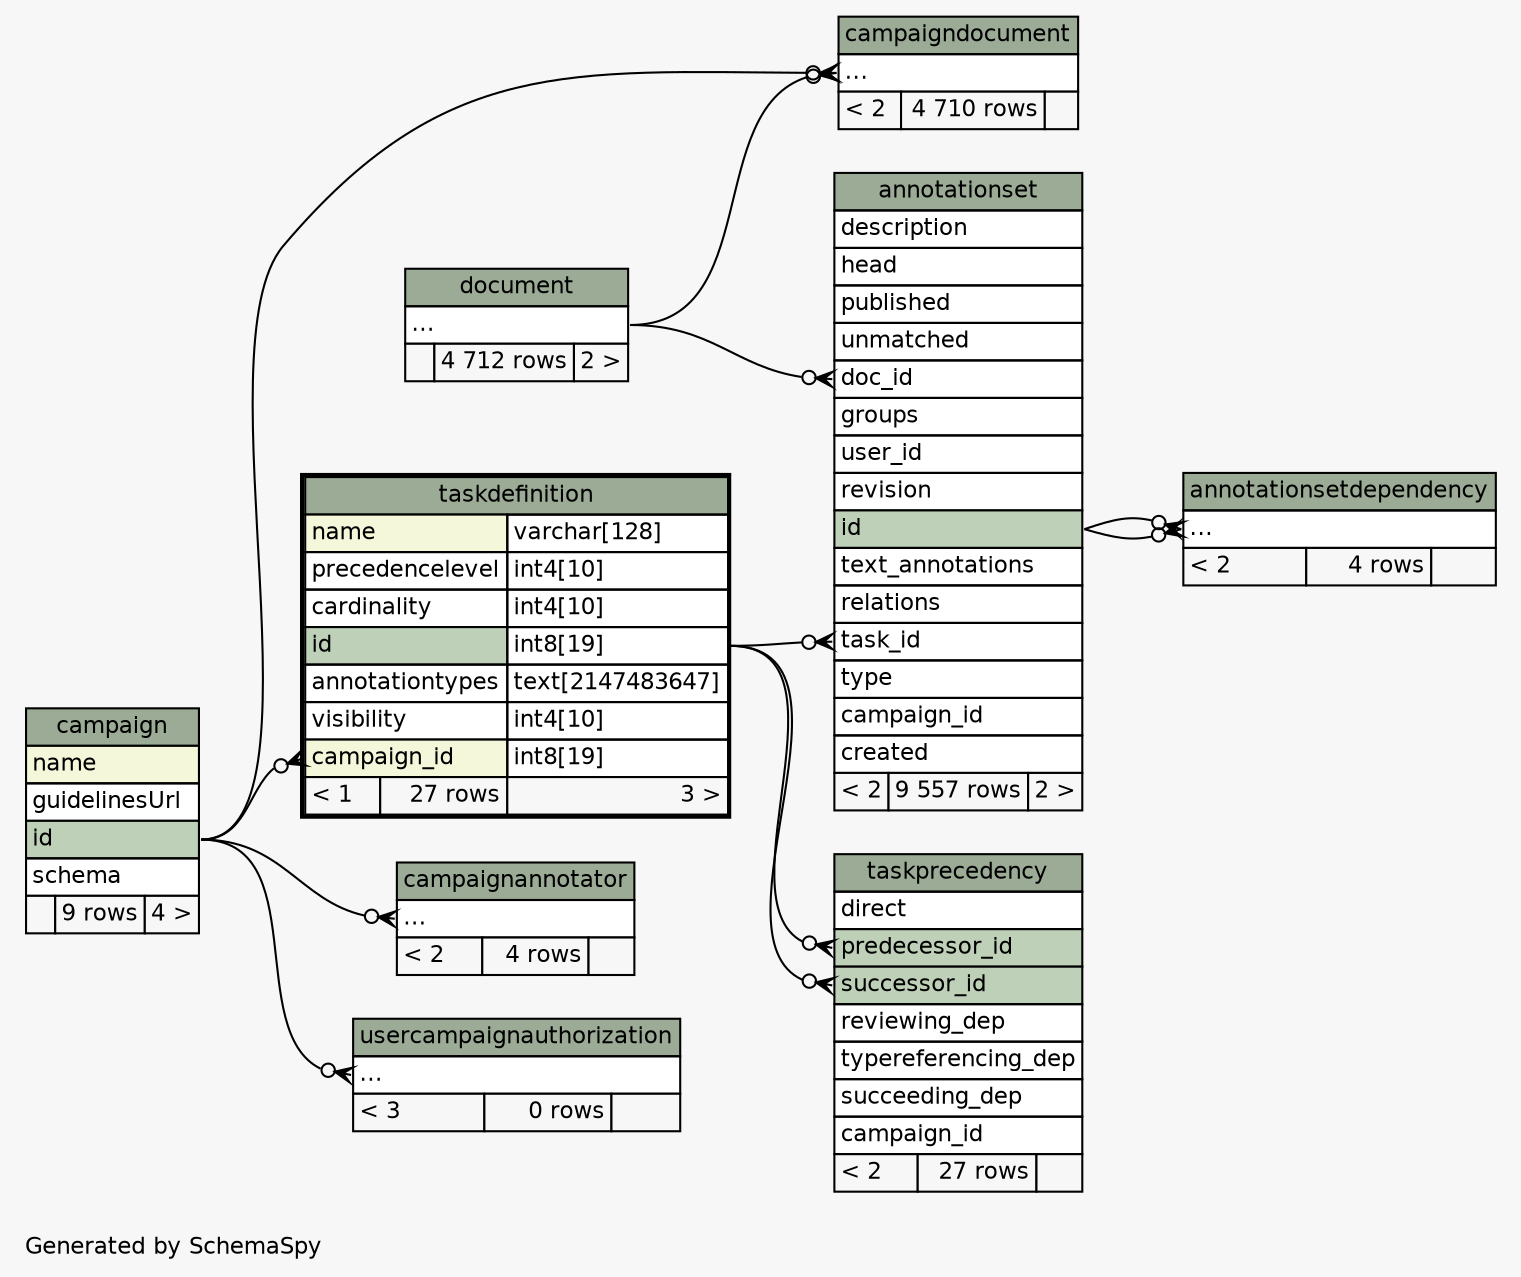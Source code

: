 // dot 2.38.0 on Linux 4.10.0-42-generic
// SchemaSpy rev 590
digraph "twoDegreesRelationshipsDiagram" {
  graph [
    rankdir="RL"
    bgcolor="#f7f7f7"
    label="\nGenerated by SchemaSpy"
    labeljust="l"
    nodesep="0.18"
    ranksep="0.46"
    fontname="Helvetica"
    fontsize="11"
  ];
  node [
    fontname="Helvetica"
    fontsize="11"
    shape="plaintext"
  ];
  edge [
    arrowsize="0.8"
  ];
  "annotationset":"doc_id":w -> "document":"elipses":e [arrowhead=none dir=back arrowtail=crowodot];
  "annotationset":"task_id":w -> "taskdefinition":"id.type":e [arrowhead=none dir=back arrowtail=crowodot];
  "annotationsetdependency":"elipses":w -> "annotationset":"id":e [arrowhead=none dir=back arrowtail=crowodot];
  "annotationsetdependency":"elipses":w -> "annotationset":"id":e [arrowhead=none dir=back arrowtail=crowodot];
  "campaignannotator":"elipses":w -> "campaign":"id":e [arrowhead=none dir=back arrowtail=crowodot];
  "campaigndocument":"elipses":w -> "campaign":"id":e [arrowhead=none dir=back arrowtail=crowodot];
  "campaigndocument":"elipses":w -> "document":"elipses":e [arrowhead=none dir=back arrowtail=crowodot];
  "taskdefinition":"campaign_id":w -> "campaign":"id":e [arrowhead=none dir=back arrowtail=crowodot];
  "taskprecedency":"predecessor_id":w -> "taskdefinition":"id.type":e [arrowhead=none dir=back arrowtail=crowodot];
  "taskprecedency":"successor_id":w -> "taskdefinition":"id.type":e [arrowhead=none dir=back arrowtail=crowodot];
  "usercampaignauthorization":"elipses":w -> "campaign":"id":e [arrowhead=none dir=back arrowtail=crowodot];
  "annotationset" [
    label=<
    <TABLE BORDER="0" CELLBORDER="1" CELLSPACING="0" BGCOLOR="#ffffff">
      <TR><TD COLSPAN="3" BGCOLOR="#9bab96" ALIGN="CENTER">annotationset</TD></TR>
      <TR><TD PORT="description" COLSPAN="3" ALIGN="LEFT">description</TD></TR>
      <TR><TD PORT="head" COLSPAN="3" ALIGN="LEFT">head</TD></TR>
      <TR><TD PORT="published" COLSPAN="3" ALIGN="LEFT">published</TD></TR>
      <TR><TD PORT="unmatched" COLSPAN="3" ALIGN="LEFT">unmatched</TD></TR>
      <TR><TD PORT="doc_id" COLSPAN="3" ALIGN="LEFT">doc_id</TD></TR>
      <TR><TD PORT="groups" COLSPAN="3" ALIGN="LEFT">groups</TD></TR>
      <TR><TD PORT="user_id" COLSPAN="3" ALIGN="LEFT">user_id</TD></TR>
      <TR><TD PORT="revision" COLSPAN="3" ALIGN="LEFT">revision</TD></TR>
      <TR><TD PORT="id" COLSPAN="3" BGCOLOR="#bed1b8" ALIGN="LEFT">id</TD></TR>
      <TR><TD PORT="text_annotations" COLSPAN="3" ALIGN="LEFT">text_annotations</TD></TR>
      <TR><TD PORT="relations" COLSPAN="3" ALIGN="LEFT">relations</TD></TR>
      <TR><TD PORT="task_id" COLSPAN="3" ALIGN="LEFT">task_id</TD></TR>
      <TR><TD PORT="type" COLSPAN="3" ALIGN="LEFT">type</TD></TR>
      <TR><TD PORT="campaign_id" COLSPAN="3" ALIGN="LEFT">campaign_id</TD></TR>
      <TR><TD PORT="created" COLSPAN="3" ALIGN="LEFT">created</TD></TR>
      <TR><TD ALIGN="LEFT" BGCOLOR="#f7f7f7">&lt; 2</TD><TD ALIGN="RIGHT" BGCOLOR="#f7f7f7">9 557 rows</TD><TD ALIGN="RIGHT" BGCOLOR="#f7f7f7">2 &gt;</TD></TR>
    </TABLE>>
    URL="annotationset.html"
    tooltip="annotationset"
  ];
  "annotationsetdependency" [
    label=<
    <TABLE BORDER="0" CELLBORDER="1" CELLSPACING="0" BGCOLOR="#ffffff">
      <TR><TD COLSPAN="3" BGCOLOR="#9bab96" ALIGN="CENTER">annotationsetdependency</TD></TR>
      <TR><TD PORT="elipses" COLSPAN="3" ALIGN="LEFT">...</TD></TR>
      <TR><TD ALIGN="LEFT" BGCOLOR="#f7f7f7">&lt; 2</TD><TD ALIGN="RIGHT" BGCOLOR="#f7f7f7">4 rows</TD><TD ALIGN="RIGHT" BGCOLOR="#f7f7f7">  </TD></TR>
    </TABLE>>
    URL="annotationsetdependency.html"
    tooltip="annotationsetdependency"
  ];
  "campaign" [
    label=<
    <TABLE BORDER="0" CELLBORDER="1" CELLSPACING="0" BGCOLOR="#ffffff">
      <TR><TD COLSPAN="3" BGCOLOR="#9bab96" ALIGN="CENTER">campaign</TD></TR>
      <TR><TD PORT="name" COLSPAN="3" BGCOLOR="#f4f7da" ALIGN="LEFT">name</TD></TR>
      <TR><TD PORT="guidelinesUrl" COLSPAN="3" ALIGN="LEFT">guidelinesUrl</TD></TR>
      <TR><TD PORT="id" COLSPAN="3" BGCOLOR="#bed1b8" ALIGN="LEFT">id</TD></TR>
      <TR><TD PORT="schema" COLSPAN="3" ALIGN="LEFT">schema</TD></TR>
      <TR><TD ALIGN="LEFT" BGCOLOR="#f7f7f7">  </TD><TD ALIGN="RIGHT" BGCOLOR="#f7f7f7">9 rows</TD><TD ALIGN="RIGHT" BGCOLOR="#f7f7f7">4 &gt;</TD></TR>
    </TABLE>>
    URL="campaign.html"
    tooltip="campaign"
  ];
  "campaignannotator" [
    label=<
    <TABLE BORDER="0" CELLBORDER="1" CELLSPACING="0" BGCOLOR="#ffffff">
      <TR><TD COLSPAN="3" BGCOLOR="#9bab96" ALIGN="CENTER">campaignannotator</TD></TR>
      <TR><TD PORT="elipses" COLSPAN="3" ALIGN="LEFT">...</TD></TR>
      <TR><TD ALIGN="LEFT" BGCOLOR="#f7f7f7">&lt; 2</TD><TD ALIGN="RIGHT" BGCOLOR="#f7f7f7">4 rows</TD><TD ALIGN="RIGHT" BGCOLOR="#f7f7f7">  </TD></TR>
    </TABLE>>
    URL="campaignannotator.html"
    tooltip="campaignannotator"
  ];
  "campaigndocument" [
    label=<
    <TABLE BORDER="0" CELLBORDER="1" CELLSPACING="0" BGCOLOR="#ffffff">
      <TR><TD COLSPAN="3" BGCOLOR="#9bab96" ALIGN="CENTER">campaigndocument</TD></TR>
      <TR><TD PORT="elipses" COLSPAN="3" ALIGN="LEFT">...</TD></TR>
      <TR><TD ALIGN="LEFT" BGCOLOR="#f7f7f7">&lt; 2</TD><TD ALIGN="RIGHT" BGCOLOR="#f7f7f7">4 710 rows</TD><TD ALIGN="RIGHT" BGCOLOR="#f7f7f7">  </TD></TR>
    </TABLE>>
    URL="campaigndocument.html"
    tooltip="campaigndocument"
  ];
  "document" [
    label=<
    <TABLE BORDER="0" CELLBORDER="1" CELLSPACING="0" BGCOLOR="#ffffff">
      <TR><TD COLSPAN="3" BGCOLOR="#9bab96" ALIGN="CENTER">document</TD></TR>
      <TR><TD PORT="elipses" COLSPAN="3" ALIGN="LEFT">...</TD></TR>
      <TR><TD ALIGN="LEFT" BGCOLOR="#f7f7f7">  </TD><TD ALIGN="RIGHT" BGCOLOR="#f7f7f7">4 712 rows</TD><TD ALIGN="RIGHT" BGCOLOR="#f7f7f7">2 &gt;</TD></TR>
    </TABLE>>
    URL="document.html"
    tooltip="document"
  ];
  "taskdefinition" [
    label=<
    <TABLE BORDER="2" CELLBORDER="1" CELLSPACING="0" BGCOLOR="#ffffff">
      <TR><TD COLSPAN="3" BGCOLOR="#9bab96" ALIGN="CENTER">taskdefinition</TD></TR>
      <TR><TD PORT="name" COLSPAN="2" BGCOLOR="#f4f7da" ALIGN="LEFT">name</TD><TD PORT="name.type" ALIGN="LEFT">varchar[128]</TD></TR>
      <TR><TD PORT="precedencelevel" COLSPAN="2" ALIGN="LEFT">precedencelevel</TD><TD PORT="precedencelevel.type" ALIGN="LEFT">int4[10]</TD></TR>
      <TR><TD PORT="cardinality" COLSPAN="2" ALIGN="LEFT">cardinality</TD><TD PORT="cardinality.type" ALIGN="LEFT">int4[10]</TD></TR>
      <TR><TD PORT="id" COLSPAN="2" BGCOLOR="#bed1b8" ALIGN="LEFT">id</TD><TD PORT="id.type" ALIGN="LEFT">int8[19]</TD></TR>
      <TR><TD PORT="annotationtypes" COLSPAN="2" ALIGN="LEFT">annotationtypes</TD><TD PORT="annotationtypes.type" ALIGN="LEFT">text[2147483647]</TD></TR>
      <TR><TD PORT="visibility" COLSPAN="2" ALIGN="LEFT">visibility</TD><TD PORT="visibility.type" ALIGN="LEFT">int4[10]</TD></TR>
      <TR><TD PORT="campaign_id" COLSPAN="2" BGCOLOR="#f4f7da" ALIGN="LEFT">campaign_id</TD><TD PORT="campaign_id.type" ALIGN="LEFT">int8[19]</TD></TR>
      <TR><TD ALIGN="LEFT" BGCOLOR="#f7f7f7">&lt; 1</TD><TD ALIGN="RIGHT" BGCOLOR="#f7f7f7">27 rows</TD><TD ALIGN="RIGHT" BGCOLOR="#f7f7f7">3 &gt;</TD></TR>
    </TABLE>>
    URL="taskdefinition.html"
    tooltip="taskdefinition"
  ];
  "taskprecedency" [
    label=<
    <TABLE BORDER="0" CELLBORDER="1" CELLSPACING="0" BGCOLOR="#ffffff">
      <TR><TD COLSPAN="3" BGCOLOR="#9bab96" ALIGN="CENTER">taskprecedency</TD></TR>
      <TR><TD PORT="direct" COLSPAN="3" ALIGN="LEFT">direct</TD></TR>
      <TR><TD PORT="predecessor_id" COLSPAN="3" BGCOLOR="#bed1b8" ALIGN="LEFT">predecessor_id</TD></TR>
      <TR><TD PORT="successor_id" COLSPAN="3" BGCOLOR="#bed1b8" ALIGN="LEFT">successor_id</TD></TR>
      <TR><TD PORT="reviewing_dep" COLSPAN="3" ALIGN="LEFT">reviewing_dep</TD></TR>
      <TR><TD PORT="typereferencing_dep" COLSPAN="3" ALIGN="LEFT">typereferencing_dep</TD></TR>
      <TR><TD PORT="succeeding_dep" COLSPAN="3" ALIGN="LEFT">succeeding_dep</TD></TR>
      <TR><TD PORT="campaign_id" COLSPAN="3" ALIGN="LEFT">campaign_id</TD></TR>
      <TR><TD ALIGN="LEFT" BGCOLOR="#f7f7f7">&lt; 2</TD><TD ALIGN="RIGHT" BGCOLOR="#f7f7f7">27 rows</TD><TD ALIGN="RIGHT" BGCOLOR="#f7f7f7">  </TD></TR>
    </TABLE>>
    URL="taskprecedency.html"
    tooltip="taskprecedency"
  ];
  "usercampaignauthorization" [
    label=<
    <TABLE BORDER="0" CELLBORDER="1" CELLSPACING="0" BGCOLOR="#ffffff">
      <TR><TD COLSPAN="3" BGCOLOR="#9bab96" ALIGN="CENTER">usercampaignauthorization</TD></TR>
      <TR><TD PORT="elipses" COLSPAN="3" ALIGN="LEFT">...</TD></TR>
      <TR><TD ALIGN="LEFT" BGCOLOR="#f7f7f7">&lt; 3</TD><TD ALIGN="RIGHT" BGCOLOR="#f7f7f7">0 rows</TD><TD ALIGN="RIGHT" BGCOLOR="#f7f7f7">  </TD></TR>
    </TABLE>>
    URL="usercampaignauthorization.html"
    tooltip="usercampaignauthorization"
  ];
}
